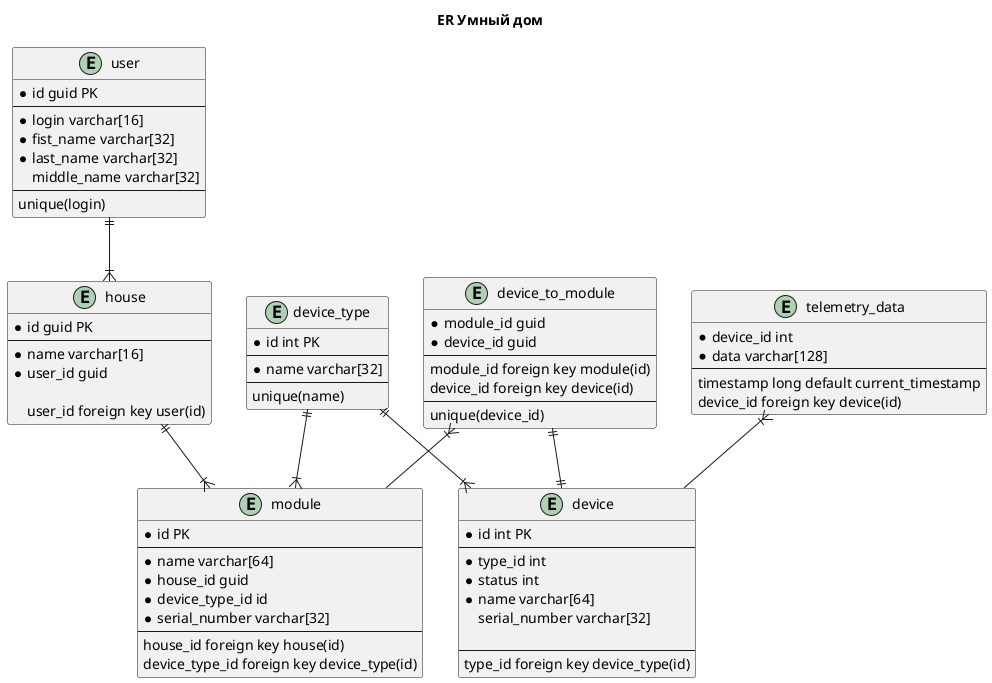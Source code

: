 @startuml er-diagram

title ER Умный дом

entity user {
  * id guid PK
  --
  * login varchar[16]
  * fist_name varchar[32]
  * last_name varchar[32]
  middle_name varchar[32]
  --
  unique(login)
}

entity house {
  * id guid PK
  --
  * name varchar[16]
  * user_id guid

  user_id foreign key user(id)
}

entity device_type {
  * id int PK
  --
  * name varchar[32]
  --
  unique(name)
}

entity device {
  * id int PK
  --
  * type_id int
  * status int
  * name varchar[64]
  serial_number varchar[32]
  
  --
  type_id foreign key device_type(id)
}

entity device_to_module {
   * module_id guid
   * device_id guid
   --
   module_id foreign key module(id)
   device_id foreign key device(id)
   --
   unique(device_id)
}

entity telemetry_data {
  * device_id int
  * data varchar[128]
  --
  timestamp long default current_timestamp
  device_id foreign key device(id)
}

entity module {
  * id PK
  --
  * name varchar[64]
  * house_id guid
  * device_type_id id
  * serial_number varchar[32]
  --
  house_id foreign key house(id)
  device_type_id foreign key device_type(id)
}

device_type ||--|{ device
device_type ||--|{ module
house ||--|{ module

device_to_module ||--|| device
device_to_module }|-- module

telemetry_data }|-- device

user ||--|{ house

@enduml